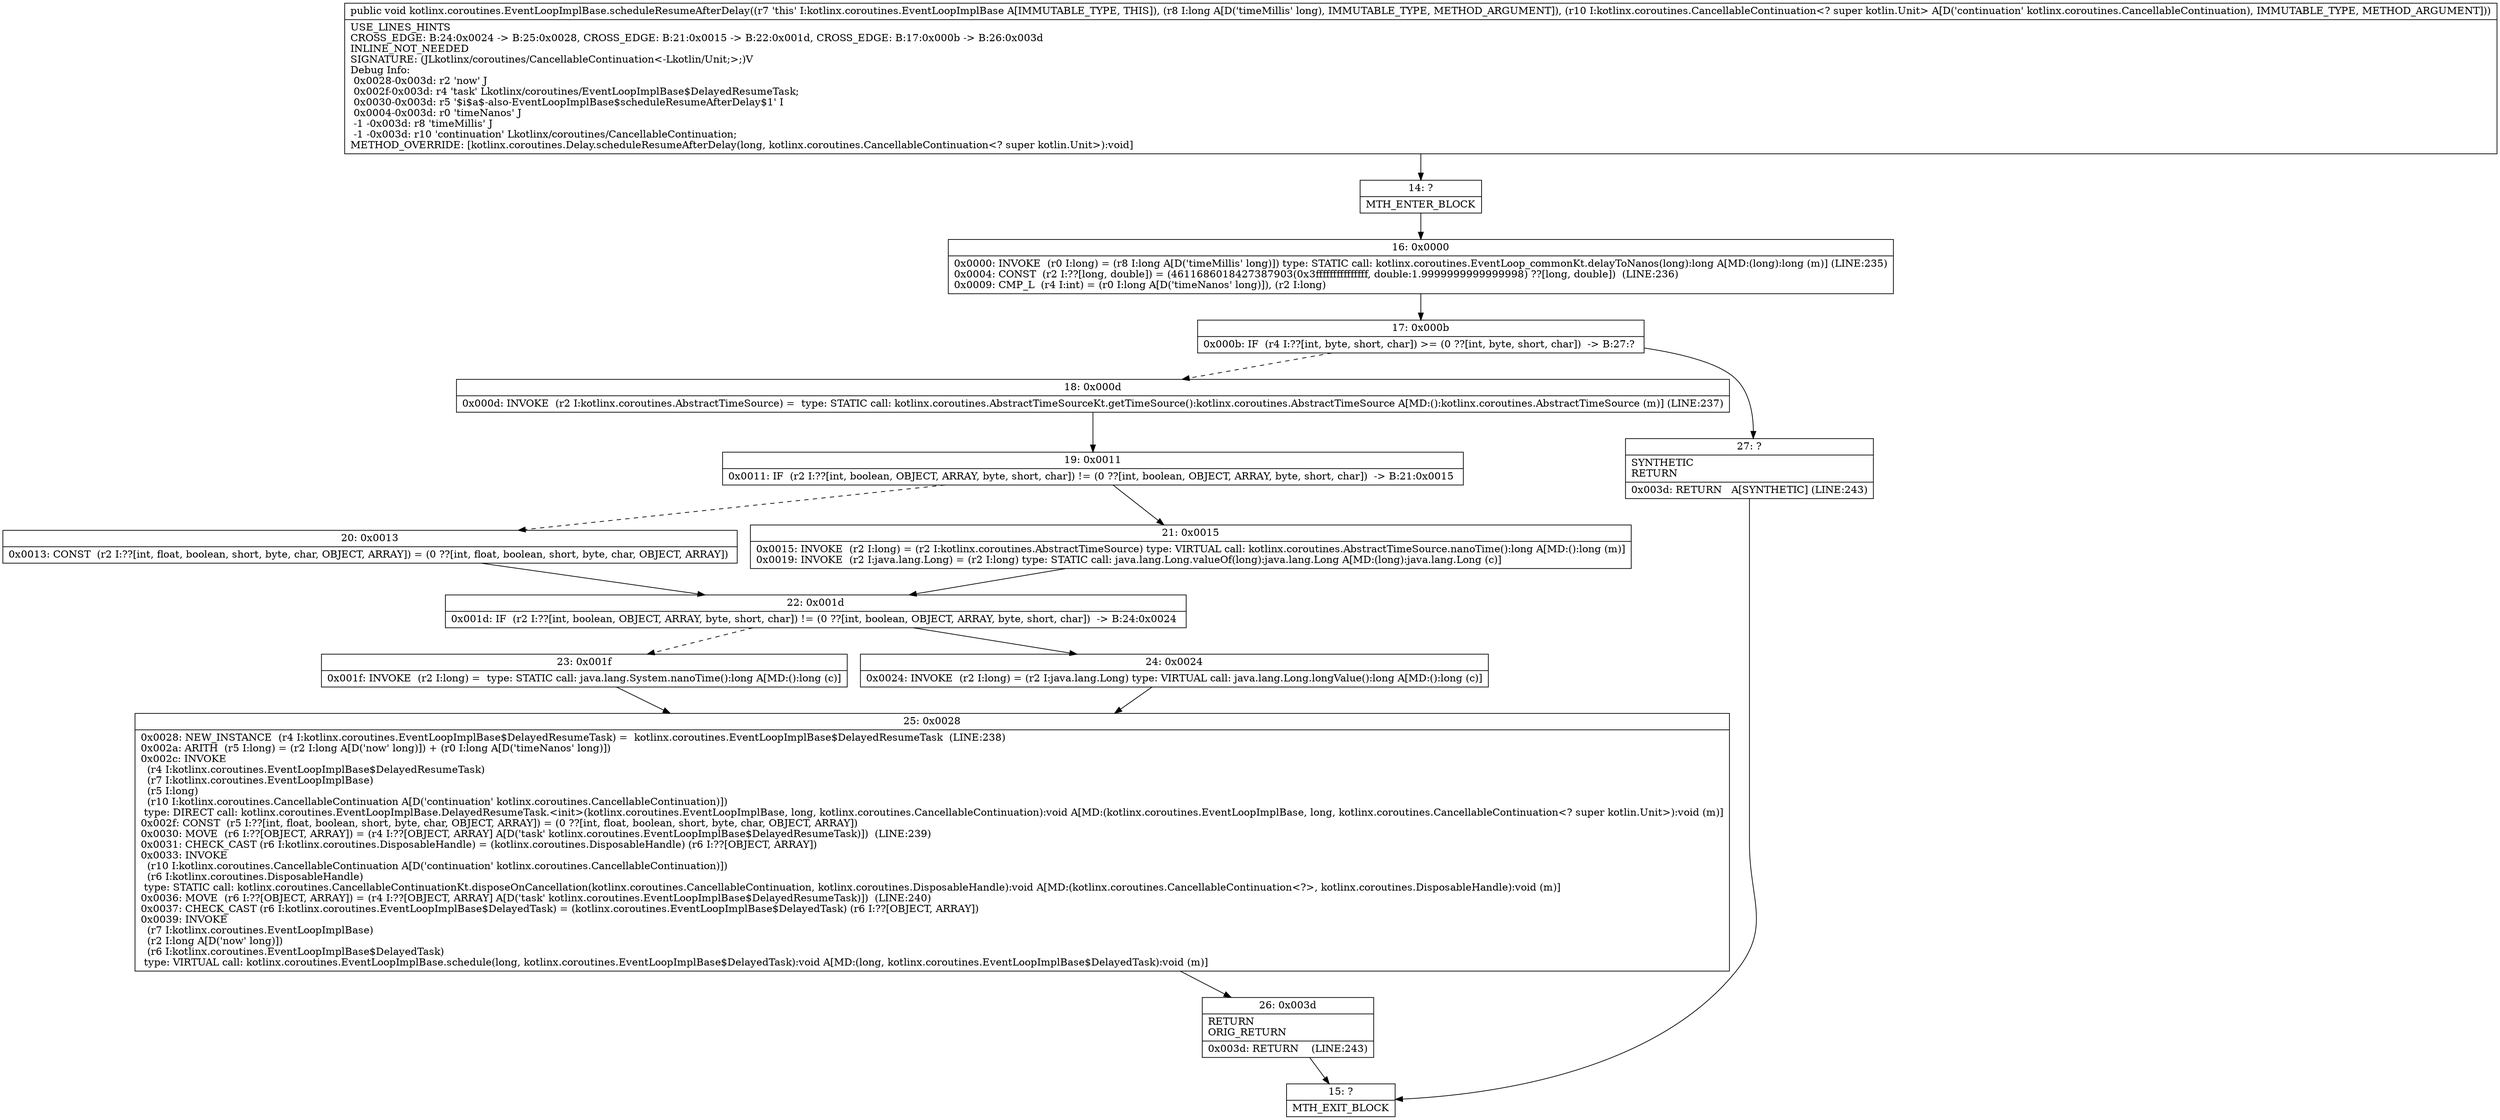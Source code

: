 digraph "CFG forkotlinx.coroutines.EventLoopImplBase.scheduleResumeAfterDelay(JLkotlinx\/coroutines\/CancellableContinuation;)V" {
Node_14 [shape=record,label="{14\:\ ?|MTH_ENTER_BLOCK\l}"];
Node_16 [shape=record,label="{16\:\ 0x0000|0x0000: INVOKE  (r0 I:long) = (r8 I:long A[D('timeMillis' long)]) type: STATIC call: kotlinx.coroutines.EventLoop_commonKt.delayToNanos(long):long A[MD:(long):long (m)] (LINE:235)\l0x0004: CONST  (r2 I:??[long, double]) = (4611686018427387903(0x3fffffffffffffff, double:1.9999999999999998) ??[long, double])  (LINE:236)\l0x0009: CMP_L  (r4 I:int) = (r0 I:long A[D('timeNanos' long)]), (r2 I:long) \l}"];
Node_17 [shape=record,label="{17\:\ 0x000b|0x000b: IF  (r4 I:??[int, byte, short, char]) \>= (0 ??[int, byte, short, char])  \-\> B:27:? \l}"];
Node_18 [shape=record,label="{18\:\ 0x000d|0x000d: INVOKE  (r2 I:kotlinx.coroutines.AbstractTimeSource) =  type: STATIC call: kotlinx.coroutines.AbstractTimeSourceKt.getTimeSource():kotlinx.coroutines.AbstractTimeSource A[MD:():kotlinx.coroutines.AbstractTimeSource (m)] (LINE:237)\l}"];
Node_19 [shape=record,label="{19\:\ 0x0011|0x0011: IF  (r2 I:??[int, boolean, OBJECT, ARRAY, byte, short, char]) != (0 ??[int, boolean, OBJECT, ARRAY, byte, short, char])  \-\> B:21:0x0015 \l}"];
Node_20 [shape=record,label="{20\:\ 0x0013|0x0013: CONST  (r2 I:??[int, float, boolean, short, byte, char, OBJECT, ARRAY]) = (0 ??[int, float, boolean, short, byte, char, OBJECT, ARRAY]) \l}"];
Node_22 [shape=record,label="{22\:\ 0x001d|0x001d: IF  (r2 I:??[int, boolean, OBJECT, ARRAY, byte, short, char]) != (0 ??[int, boolean, OBJECT, ARRAY, byte, short, char])  \-\> B:24:0x0024 \l}"];
Node_23 [shape=record,label="{23\:\ 0x001f|0x001f: INVOKE  (r2 I:long) =  type: STATIC call: java.lang.System.nanoTime():long A[MD:():long (c)]\l}"];
Node_25 [shape=record,label="{25\:\ 0x0028|0x0028: NEW_INSTANCE  (r4 I:kotlinx.coroutines.EventLoopImplBase$DelayedResumeTask) =  kotlinx.coroutines.EventLoopImplBase$DelayedResumeTask  (LINE:238)\l0x002a: ARITH  (r5 I:long) = (r2 I:long A[D('now' long)]) + (r0 I:long A[D('timeNanos' long)]) \l0x002c: INVOKE  \l  (r4 I:kotlinx.coroutines.EventLoopImplBase$DelayedResumeTask)\l  (r7 I:kotlinx.coroutines.EventLoopImplBase)\l  (r5 I:long)\l  (r10 I:kotlinx.coroutines.CancellableContinuation A[D('continuation' kotlinx.coroutines.CancellableContinuation)])\l type: DIRECT call: kotlinx.coroutines.EventLoopImplBase.DelayedResumeTask.\<init\>(kotlinx.coroutines.EventLoopImplBase, long, kotlinx.coroutines.CancellableContinuation):void A[MD:(kotlinx.coroutines.EventLoopImplBase, long, kotlinx.coroutines.CancellableContinuation\<? super kotlin.Unit\>):void (m)]\l0x002f: CONST  (r5 I:??[int, float, boolean, short, byte, char, OBJECT, ARRAY]) = (0 ??[int, float, boolean, short, byte, char, OBJECT, ARRAY]) \l0x0030: MOVE  (r6 I:??[OBJECT, ARRAY]) = (r4 I:??[OBJECT, ARRAY] A[D('task' kotlinx.coroutines.EventLoopImplBase$DelayedResumeTask)])  (LINE:239)\l0x0031: CHECK_CAST (r6 I:kotlinx.coroutines.DisposableHandle) = (kotlinx.coroutines.DisposableHandle) (r6 I:??[OBJECT, ARRAY]) \l0x0033: INVOKE  \l  (r10 I:kotlinx.coroutines.CancellableContinuation A[D('continuation' kotlinx.coroutines.CancellableContinuation)])\l  (r6 I:kotlinx.coroutines.DisposableHandle)\l type: STATIC call: kotlinx.coroutines.CancellableContinuationKt.disposeOnCancellation(kotlinx.coroutines.CancellableContinuation, kotlinx.coroutines.DisposableHandle):void A[MD:(kotlinx.coroutines.CancellableContinuation\<?\>, kotlinx.coroutines.DisposableHandle):void (m)]\l0x0036: MOVE  (r6 I:??[OBJECT, ARRAY]) = (r4 I:??[OBJECT, ARRAY] A[D('task' kotlinx.coroutines.EventLoopImplBase$DelayedResumeTask)])  (LINE:240)\l0x0037: CHECK_CAST (r6 I:kotlinx.coroutines.EventLoopImplBase$DelayedTask) = (kotlinx.coroutines.EventLoopImplBase$DelayedTask) (r6 I:??[OBJECT, ARRAY]) \l0x0039: INVOKE  \l  (r7 I:kotlinx.coroutines.EventLoopImplBase)\l  (r2 I:long A[D('now' long)])\l  (r6 I:kotlinx.coroutines.EventLoopImplBase$DelayedTask)\l type: VIRTUAL call: kotlinx.coroutines.EventLoopImplBase.schedule(long, kotlinx.coroutines.EventLoopImplBase$DelayedTask):void A[MD:(long, kotlinx.coroutines.EventLoopImplBase$DelayedTask):void (m)]\l}"];
Node_26 [shape=record,label="{26\:\ 0x003d|RETURN\lORIG_RETURN\l|0x003d: RETURN    (LINE:243)\l}"];
Node_15 [shape=record,label="{15\:\ ?|MTH_EXIT_BLOCK\l}"];
Node_24 [shape=record,label="{24\:\ 0x0024|0x0024: INVOKE  (r2 I:long) = (r2 I:java.lang.Long) type: VIRTUAL call: java.lang.Long.longValue():long A[MD:():long (c)]\l}"];
Node_21 [shape=record,label="{21\:\ 0x0015|0x0015: INVOKE  (r2 I:long) = (r2 I:kotlinx.coroutines.AbstractTimeSource) type: VIRTUAL call: kotlinx.coroutines.AbstractTimeSource.nanoTime():long A[MD:():long (m)]\l0x0019: INVOKE  (r2 I:java.lang.Long) = (r2 I:long) type: STATIC call: java.lang.Long.valueOf(long):java.lang.Long A[MD:(long):java.lang.Long (c)]\l}"];
Node_27 [shape=record,label="{27\:\ ?|SYNTHETIC\lRETURN\l|0x003d: RETURN   A[SYNTHETIC] (LINE:243)\l}"];
MethodNode[shape=record,label="{public void kotlinx.coroutines.EventLoopImplBase.scheduleResumeAfterDelay((r7 'this' I:kotlinx.coroutines.EventLoopImplBase A[IMMUTABLE_TYPE, THIS]), (r8 I:long A[D('timeMillis' long), IMMUTABLE_TYPE, METHOD_ARGUMENT]), (r10 I:kotlinx.coroutines.CancellableContinuation\<? super kotlin.Unit\> A[D('continuation' kotlinx.coroutines.CancellableContinuation), IMMUTABLE_TYPE, METHOD_ARGUMENT]))  | USE_LINES_HINTS\lCROSS_EDGE: B:24:0x0024 \-\> B:25:0x0028, CROSS_EDGE: B:21:0x0015 \-\> B:22:0x001d, CROSS_EDGE: B:17:0x000b \-\> B:26:0x003d\lINLINE_NOT_NEEDED\lSIGNATURE: (JLkotlinx\/coroutines\/CancellableContinuation\<\-Lkotlin\/Unit;\>;)V\lDebug Info:\l  0x0028\-0x003d: r2 'now' J\l  0x002f\-0x003d: r4 'task' Lkotlinx\/coroutines\/EventLoopImplBase$DelayedResumeTask;\l  0x0030\-0x003d: r5 '$i$a$\-also\-EventLoopImplBase$scheduleResumeAfterDelay$1' I\l  0x0004\-0x003d: r0 'timeNanos' J\l  \-1 \-0x003d: r8 'timeMillis' J\l  \-1 \-0x003d: r10 'continuation' Lkotlinx\/coroutines\/CancellableContinuation;\lMETHOD_OVERRIDE: [kotlinx.coroutines.Delay.scheduleResumeAfterDelay(long, kotlinx.coroutines.CancellableContinuation\<? super kotlin.Unit\>):void]\l}"];
MethodNode -> Node_14;Node_14 -> Node_16;
Node_16 -> Node_17;
Node_17 -> Node_18[style=dashed];
Node_17 -> Node_27;
Node_18 -> Node_19;
Node_19 -> Node_20[style=dashed];
Node_19 -> Node_21;
Node_20 -> Node_22;
Node_22 -> Node_23[style=dashed];
Node_22 -> Node_24;
Node_23 -> Node_25;
Node_25 -> Node_26;
Node_26 -> Node_15;
Node_24 -> Node_25;
Node_21 -> Node_22;
Node_27 -> Node_15;
}

